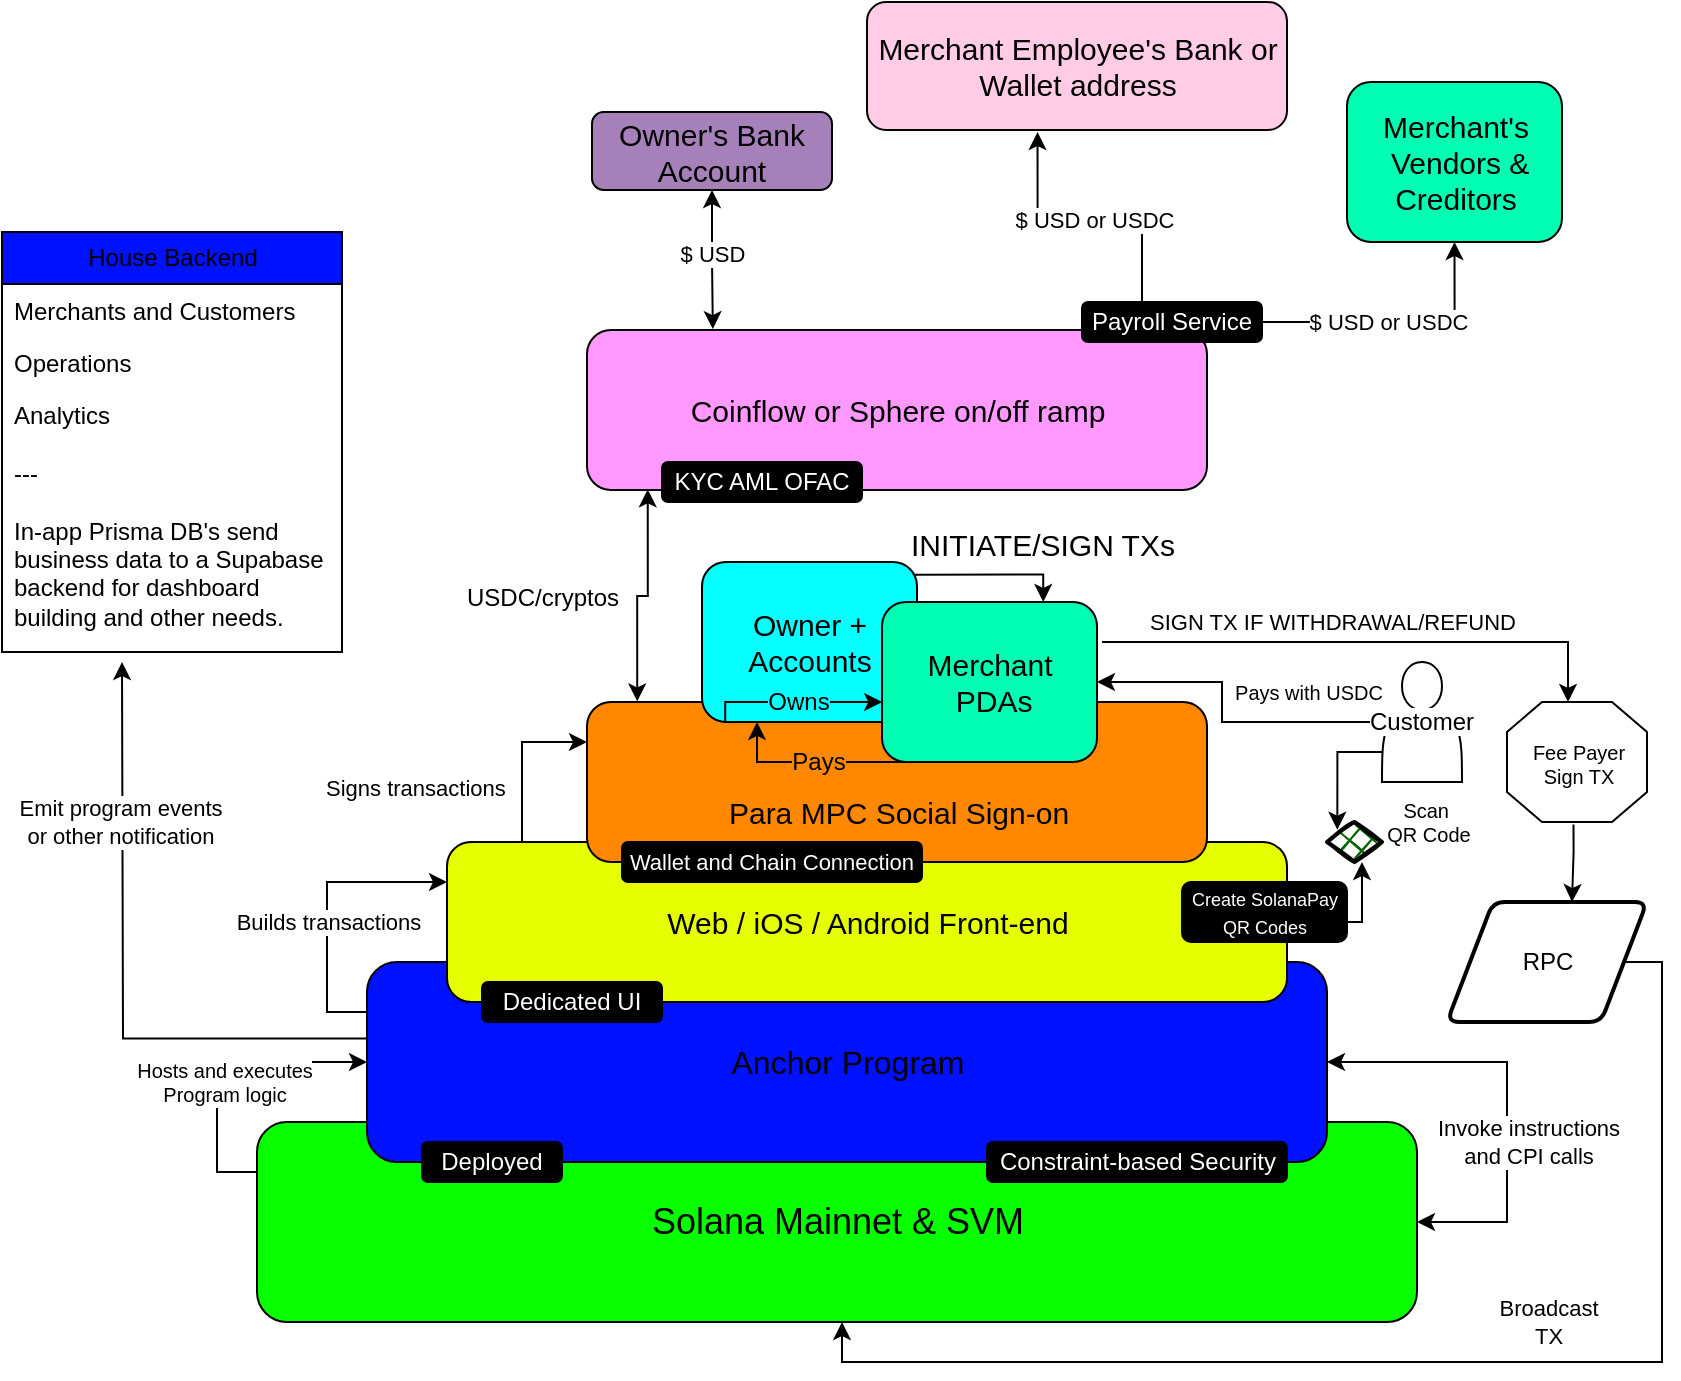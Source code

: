 <mxfile version="26.2.15">
  <diagram name="Page-1" id="ixEnn9pW8xHnraaHGQjy">
    <mxGraphModel dx="1188" dy="654" grid="1" gridSize="10" guides="1" tooltips="1" connect="1" arrows="1" fold="1" page="1" pageScale="1" pageWidth="850" pageHeight="1100" math="0" shadow="0">
      <root>
        <mxCell id="0" />
        <mxCell id="1" parent="0" />
        <mxCell id="qp32YkYb4Xcl16sfedbd-1" value="&lt;font style=&quot;color: rgb(0, 0, 0); font-size: 18px;&quot;&gt;Solana Mainnet &amp;amp; SVM&lt;/font&gt;" style="rounded=1;whiteSpace=wrap;html=1;fillColor=#08FF00;strokeColor=#000000;verticalAlign=middle;" parent="1" vertex="1">
          <mxGeometry x="137.5" y="810" width="580" height="100" as="geometry" />
        </mxCell>
        <mxCell id="qp32YkYb4Xcl16sfedbd-9" style="edgeStyle=orthogonalEdgeStyle;rounded=0;orthogonalLoop=1;jettySize=auto;html=1;exitX=0;exitY=0.25;exitDx=0;exitDy=0;entryX=0;entryY=0.5;entryDx=0;entryDy=0;" parent="1" source="qp32YkYb4Xcl16sfedbd-1" target="qp32YkYb4Xcl16sfedbd-3" edge="1">
          <mxGeometry relative="1" as="geometry" />
        </mxCell>
        <mxCell id="qp32YkYb4Xcl16sfedbd-10" value="Hosts and executes&lt;div&gt;Program logic&lt;/div&gt;" style="edgeLabel;html=1;align=center;verticalAlign=middle;resizable=0;points=[];fontSize=10;" parent="qp32YkYb4Xcl16sfedbd-9" vertex="1" connectable="0">
          <mxGeometry x="-0.074" relative="1" as="geometry">
            <mxPoint x="3" y="4" as="offset" />
          </mxGeometry>
        </mxCell>
        <mxCell id="qp32YkYb4Xcl16sfedbd-11" style="edgeStyle=orthogonalEdgeStyle;rounded=0;orthogonalLoop=1;jettySize=auto;html=1;exitX=1;exitY=0.5;exitDx=0;exitDy=0;strokeColor=default;startArrow=classic;startFill=1;" parent="1" source="qp32YkYb4Xcl16sfedbd-3" target="qp32YkYb4Xcl16sfedbd-1" edge="1">
          <mxGeometry relative="1" as="geometry">
            <mxPoint x="682.5" y="780" as="sourcePoint" />
            <mxPoint x="727.5" y="860" as="targetPoint" />
            <Array as="points">
              <mxPoint x="762.5" y="780" />
              <mxPoint x="762.5" y="860" />
            </Array>
          </mxGeometry>
        </mxCell>
        <mxCell id="qp32YkYb4Xcl16sfedbd-12" value="Invoke instructions&lt;div&gt;and CPI calls&lt;/div&gt;" style="edgeLabel;html=1;align=center;verticalAlign=middle;resizable=0;points=[];" parent="qp32YkYb4Xcl16sfedbd-11" vertex="1" connectable="0">
          <mxGeometry x="-0.017" y="-3" relative="1" as="geometry">
            <mxPoint x="13" y="24" as="offset" />
          </mxGeometry>
        </mxCell>
        <mxCell id="qp32YkYb4Xcl16sfedbd-14" style="edgeStyle=orthogonalEdgeStyle;rounded=0;orthogonalLoop=1;jettySize=auto;html=1;exitX=0;exitY=0.25;exitDx=0;exitDy=0;entryX=0;entryY=0.25;entryDx=0;entryDy=0;" parent="1" source="qp32YkYb4Xcl16sfedbd-3" target="qp32YkYb4Xcl16sfedbd-5" edge="1">
          <mxGeometry relative="1" as="geometry" />
        </mxCell>
        <mxCell id="qp32YkYb4Xcl16sfedbd-15" value="&lt;div&gt;Builds transactions&lt;/div&gt;" style="edgeLabel;html=1;align=center;verticalAlign=middle;resizable=0;points=[];" parent="qp32YkYb4Xcl16sfedbd-14" vertex="1" connectable="0">
          <mxGeometry x="0.009" relative="1" as="geometry">
            <mxPoint y="8" as="offset" />
          </mxGeometry>
        </mxCell>
        <mxCell id="qp32YkYb4Xcl16sfedbd-24" style="edgeStyle=orthogonalEdgeStyle;rounded=0;orthogonalLoop=1;jettySize=auto;html=1;exitX=0.001;exitY=0.383;exitDx=0;exitDy=0;exitPerimeter=0;" parent="1" source="qp32YkYb4Xcl16sfedbd-3" edge="1">
          <mxGeometry relative="1" as="geometry">
            <mxPoint x="70" y="580" as="targetPoint" />
          </mxGeometry>
        </mxCell>
        <mxCell id="qp32YkYb4Xcl16sfedbd-25" value="Emit program events&lt;br&gt;or other notification" style="edgeLabel;html=1;align=center;verticalAlign=middle;resizable=0;points=[];" parent="qp32YkYb4Xcl16sfedbd-24" vertex="1" connectable="0">
          <mxGeometry x="0.63" y="1" relative="1" as="geometry">
            <mxPoint y="22" as="offset" />
          </mxGeometry>
        </mxCell>
        <mxCell id="qp32YkYb4Xcl16sfedbd-3" value="&lt;font style=&quot;font-size: 16px;&quot;&gt;Anchor Program&lt;/font&gt;" style="rounded=1;whiteSpace=wrap;html=1;fillColor=#0011FF;" parent="1" vertex="1">
          <mxGeometry x="192.5" y="730" width="480" height="100" as="geometry" />
        </mxCell>
        <mxCell id="qp32YkYb4Xcl16sfedbd-5" value="&lt;font style=&quot;color: rgb(0, 0, 0); font-size: 15px;&quot;&gt;Web / iOS / Android Front-end&lt;/font&gt;" style="rounded=1;whiteSpace=wrap;html=1;fillColor=#E5FF00;" parent="1" vertex="1">
          <mxGeometry x="232.5" y="670" width="420" height="80" as="geometry" />
        </mxCell>
        <mxCell id="qp32YkYb4Xcl16sfedbd-18" style="edgeStyle=orthogonalEdgeStyle;rounded=0;orthogonalLoop=1;jettySize=auto;html=1;entryX=0.436;entryY=0;entryDx=0;entryDy=0;entryPerimeter=0;" parent="1" target="qp32YkYb4Xcl16sfedbd-78" edge="1">
          <mxGeometry relative="1" as="geometry">
            <mxPoint x="560" y="570" as="sourcePoint" />
            <mxPoint x="793" y="590" as="targetPoint" />
            <Array as="points">
              <mxPoint x="793" y="570" />
            </Array>
          </mxGeometry>
        </mxCell>
        <mxCell id="qp32YkYb4Xcl16sfedbd-20" value="SIGN TX IF WITHDRAWAL/REFUND" style="edgeLabel;html=1;align=center;verticalAlign=middle;resizable=0;points=[];" parent="qp32YkYb4Xcl16sfedbd-18" vertex="1" connectable="0">
          <mxGeometry x="-0.576" relative="1" as="geometry">
            <mxPoint x="59" y="-10" as="offset" />
          </mxGeometry>
        </mxCell>
        <mxCell id="qp32YkYb4Xcl16sfedbd-2" value="" style="rounded=1;whiteSpace=wrap;html=1;fillColor=#FF8800;" parent="1" vertex="1">
          <mxGeometry x="302.5" y="600" width="310" height="80" as="geometry" />
        </mxCell>
        <mxCell id="qp32YkYb4Xcl16sfedbd-22" value="RPC" style="shape=parallelogram;html=1;strokeWidth=2;perimeter=parallelogramPerimeter;whiteSpace=wrap;rounded=1;arcSize=12;size=0.23;" parent="1" vertex="1">
          <mxGeometry x="732.5" y="700" width="100" height="60" as="geometry" />
        </mxCell>
        <mxCell id="qp32YkYb4Xcl16sfedbd-23" style="edgeStyle=orthogonalEdgeStyle;rounded=0;orthogonalLoop=1;jettySize=auto;html=1;exitX=1;exitY=0.5;exitDx=0;exitDy=0;" parent="1" source="qp32YkYb4Xcl16sfedbd-22" target="qp32YkYb4Xcl16sfedbd-1" edge="1">
          <mxGeometry relative="1" as="geometry">
            <Array as="points">
              <mxPoint x="840" y="730" />
              <mxPoint x="840" y="930" />
              <mxPoint x="430" y="930" />
            </Array>
          </mxGeometry>
        </mxCell>
        <mxCell id="qp32YkYb4Xcl16sfedbd-55" value="Broadcast&lt;div&gt;TX&lt;/div&gt;" style="edgeLabel;html=1;align=center;verticalAlign=middle;resizable=0;points=[];" parent="qp32YkYb4Xcl16sfedbd-23" vertex="1" connectable="0">
          <mxGeometry x="-0.069" y="1" relative="1" as="geometry">
            <mxPoint x="26" y="-21" as="offset" />
          </mxGeometry>
        </mxCell>
        <mxCell id="qp32YkYb4Xcl16sfedbd-31" style="edgeStyle=orthogonalEdgeStyle;rounded=0;orthogonalLoop=1;jettySize=auto;html=1;exitX=0.977;exitY=0.079;exitDx=0;exitDy=0;entryX=0.75;entryY=0;entryDx=0;entryDy=0;exitPerimeter=0;" parent="1" source="qp32YkYb4Xcl16sfedbd-28" target="qp32YkYb4Xcl16sfedbd-29" edge="1">
          <mxGeometry relative="1" as="geometry">
            <Array as="points">
              <mxPoint x="531" y="536" />
            </Array>
          </mxGeometry>
        </mxCell>
        <mxCell id="qp32YkYb4Xcl16sfedbd-32" value="INITIATE/SIGN TXs" style="edgeLabel;html=1;align=center;verticalAlign=middle;resizable=0;points=[];fontSize=15;" parent="qp32YkYb4Xcl16sfedbd-31" vertex="1" connectable="0">
          <mxGeometry x="-0.35" y="2" relative="1" as="geometry">
            <mxPoint x="39" y="-14" as="offset" />
          </mxGeometry>
        </mxCell>
        <mxCell id="qp32YkYb4Xcl16sfedbd-28" value="&lt;font style=&quot;color: rgb(0, 0, 0); font-size: 15px;&quot;&gt;Owner + Accounts&lt;/font&gt;" style="rounded=1;whiteSpace=wrap;html=1;fillColor=#06FFFF;" parent="1" vertex="1">
          <mxGeometry x="360" y="530" width="107.5" height="80" as="geometry" />
        </mxCell>
        <mxCell id="PKaQDn718l8RqTAJyzzs-3" style="edgeStyle=orthogonalEdgeStyle;rounded=0;orthogonalLoop=1;jettySize=auto;html=1;exitX=0.25;exitY=1;exitDx=0;exitDy=0;entryX=0.25;entryY=1;entryDx=0;entryDy=0;" parent="1" edge="1">
          <mxGeometry relative="1" as="geometry">
            <mxPoint x="477.505" y="630" as="sourcePoint" />
            <mxPoint x="387.505" y="610" as="targetPoint" />
            <Array as="points">
              <mxPoint x="387.63" y="630" />
            </Array>
          </mxGeometry>
        </mxCell>
        <mxCell id="qp32YkYb4Xcl16sfedbd-29" value="&lt;font style=&quot;color: rgb(0, 0, 0); font-size: 15px;&quot;&gt;Merchant&lt;br&gt;&amp;nbsp;PDAs&lt;/font&gt;" style="rounded=1;whiteSpace=wrap;html=1;fillColor=#00FFB2;" parent="1" vertex="1">
          <mxGeometry x="450" y="550" width="107.5" height="80" as="geometry" />
        </mxCell>
        <mxCell id="qp32YkYb4Xcl16sfedbd-37" style="edgeStyle=orthogonalEdgeStyle;rounded=0;orthogonalLoop=1;jettySize=auto;html=1;entryX=0.001;entryY=0.622;entryDx=0;entryDy=0;entryPerimeter=0;exitX=0.108;exitY=1.006;exitDx=0;exitDy=0;exitPerimeter=0;" parent="1" source="qp32YkYb4Xcl16sfedbd-28" target="qp32YkYb4Xcl16sfedbd-29" edge="1">
          <mxGeometry relative="1" as="geometry">
            <Array as="points">
              <mxPoint x="372" y="600" />
              <mxPoint x="450" y="600" />
            </Array>
          </mxGeometry>
        </mxCell>
        <mxCell id="qp32YkYb4Xcl16sfedbd-38" value="Owns" style="edgeLabel;html=1;align=center;verticalAlign=middle;resizable=0;points=[];labelBackgroundColor=#06FFFF;fontColor=#000000;fontSize=12;" parent="qp32YkYb4Xcl16sfedbd-37" vertex="1" connectable="0">
          <mxGeometry x="-0.096" y="-1" relative="1" as="geometry">
            <mxPoint x="6" y="-1" as="offset" />
          </mxGeometry>
        </mxCell>
        <mxCell id="qp32YkYb4Xcl16sfedbd-44" style="edgeStyle=orthogonalEdgeStyle;rounded=0;orthogonalLoop=1;jettySize=auto;html=1;entryX=0.625;entryY=0;entryDx=0;entryDy=0;entryPerimeter=0;exitX=0.475;exitY=1.021;exitDx=0;exitDy=0;exitPerimeter=0;" parent="1" source="qp32YkYb4Xcl16sfedbd-78" target="qp32YkYb4Xcl16sfedbd-22" edge="1">
          <mxGeometry relative="1" as="geometry">
            <mxPoint x="795" y="660" as="sourcePoint" />
            <Array as="points">
              <mxPoint x="796" y="675" />
              <mxPoint x="795" y="675" />
            </Array>
          </mxGeometry>
        </mxCell>
        <mxCell id="qp32YkYb4Xcl16sfedbd-45" value="House Backend" style="swimlane;fontStyle=0;childLayout=stackLayout;horizontal=1;startSize=26;fillColor=#0011FF;horizontalStack=0;resizeParent=1;resizeParentMax=0;resizeLast=0;collapsible=1;marginBottom=0;html=1;" parent="1" vertex="1">
          <mxGeometry x="10" y="365" width="170" height="210" as="geometry">
            <mxRectangle x="10" y="390" width="130" height="30" as="alternateBounds" />
          </mxGeometry>
        </mxCell>
        <mxCell id="qp32YkYb4Xcl16sfedbd-46" value="Merchants and Customers" style="text;strokeColor=none;fillColor=none;align=left;verticalAlign=top;spacingLeft=4;spacingRight=4;overflow=hidden;rotatable=0;points=[[0,0.5],[1,0.5]];portConstraint=eastwest;whiteSpace=wrap;html=1;" parent="qp32YkYb4Xcl16sfedbd-45" vertex="1">
          <mxGeometry y="26" width="170" height="26" as="geometry" />
        </mxCell>
        <mxCell id="qp32YkYb4Xcl16sfedbd-47" value="Operations" style="text;strokeColor=none;fillColor=none;align=left;verticalAlign=top;spacingLeft=4;spacingRight=4;overflow=hidden;rotatable=0;points=[[0,0.5],[1,0.5]];portConstraint=eastwest;whiteSpace=wrap;html=1;" parent="qp32YkYb4Xcl16sfedbd-45" vertex="1">
          <mxGeometry y="52" width="170" height="26" as="geometry" />
        </mxCell>
        <mxCell id="qp32YkYb4Xcl16sfedbd-48" value="Analytics&lt;div&gt;&lt;br&gt;&lt;/div&gt;&lt;div&gt;---&lt;/div&gt;&lt;div&gt;&lt;br&gt;&lt;/div&gt;&lt;div&gt;In-app Prisma DB&#39;s send business data to a Supabase backend for dashboard building and other needs.&lt;/div&gt;&lt;div&gt;&lt;br&gt;&lt;/div&gt;&lt;div&gt;&lt;br&gt;&lt;/div&gt;" style="text;strokeColor=none;fillColor=none;align=left;verticalAlign=top;spacingLeft=4;spacingRight=4;overflow=hidden;rotatable=0;points=[[0,0.5],[1,0.5]];portConstraint=eastwest;whiteSpace=wrap;html=1;" parent="qp32YkYb4Xcl16sfedbd-45" vertex="1">
          <mxGeometry y="78" width="170" height="132" as="geometry" />
        </mxCell>
        <mxCell id="qp32YkYb4Xcl16sfedbd-52" value="&lt;font style=&quot;color: rgb(0, 0, 0); font-size: 15px;&quot;&gt;Coinflow or Sphere on/off ramp&lt;/font&gt;" style="rounded=1;whiteSpace=wrap;html=1;fillColor=#FF99FF;" parent="1" vertex="1">
          <mxGeometry x="302.5" y="414" width="310" height="80" as="geometry" />
        </mxCell>
        <mxCell id="qp32YkYb4Xcl16sfedbd-53" style="edgeStyle=orthogonalEdgeStyle;rounded=0;orthogonalLoop=1;jettySize=auto;html=1;entryX=0.081;entryY=-0.004;entryDx=0;entryDy=0;entryPerimeter=0;exitX=0.098;exitY=0.996;exitDx=0;exitDy=0;exitPerimeter=0;startArrow=classic;startFill=1;" parent="1" source="qp32YkYb4Xcl16sfedbd-52" target="qp32YkYb4Xcl16sfedbd-2" edge="1">
          <mxGeometry relative="1" as="geometry">
            <mxPoint x="334" y="500" as="sourcePoint" />
          </mxGeometry>
        </mxCell>
        <mxCell id="qp32YkYb4Xcl16sfedbd-74" value="&lt;font style=&quot;font-size: 12px;&quot;&gt;&lt;br&gt;USDC/cryptos&lt;/font&gt;" style="edgeLabel;html=1;align=center;verticalAlign=middle;resizable=0;points=[];" parent="qp32YkYb4Xcl16sfedbd-53" vertex="1" connectable="0">
          <mxGeometry x="-0.455" relative="1" as="geometry">
            <mxPoint x="-53" y="16" as="offset" />
          </mxGeometry>
        </mxCell>
        <mxCell id="qp32YkYb4Xcl16sfedbd-56" value="&lt;font color=&quot;#000000&quot;&gt;&lt;span style=&quot;font-size: 15px;&quot;&gt;Owner&#39;s Bank Account&lt;/span&gt;&lt;/font&gt;" style="rounded=1;whiteSpace=wrap;html=1;fillColor=#A680B8;" parent="1" vertex="1">
          <mxGeometry x="305" y="305" width="120" height="39" as="geometry" />
        </mxCell>
        <mxCell id="qp32YkYb4Xcl16sfedbd-58" style="edgeStyle=orthogonalEdgeStyle;rounded=0;orthogonalLoop=1;jettySize=auto;html=1;entryX=1;entryY=0.5;entryDx=0;entryDy=0;" parent="1" source="qp32YkYb4Xcl16sfedbd-57" target="qp32YkYb4Xcl16sfedbd-29" edge="1">
          <mxGeometry relative="1" as="geometry">
            <Array as="points">
              <mxPoint x="620" y="610" />
              <mxPoint x="620" y="590" />
            </Array>
          </mxGeometry>
        </mxCell>
        <mxCell id="qp32YkYb4Xcl16sfedbd-57" value="&lt;span style=&quot;background-color: light-dark(#ffffff, var(--ge-dark-color, #121212));&quot;&gt;Customer&lt;/span&gt;" style="shape=actor;whiteSpace=wrap;html=1;" parent="1" vertex="1">
          <mxGeometry x="700" y="580" width="40" height="60" as="geometry" />
        </mxCell>
        <mxCell id="qp32YkYb4Xcl16sfedbd-62" value="&lt;font style=&quot;font-size: 10px;&quot;&gt;Pays with USDC&lt;/font&gt;" style="text;html=1;align=center;verticalAlign=middle;resizable=0;points=[];autosize=1;strokeColor=none;fillColor=none;" parent="1" vertex="1">
          <mxGeometry x="612.5" y="580" width="100" height="30" as="geometry" />
        </mxCell>
        <mxCell id="qp32YkYb4Xcl16sfedbd-64" value="" style="rhombus;whiteSpace=wrap;html=1;strokeWidth=2;fillWeight=-1;hachureGap=8;fillStyle=cross-hatch;fillColor=#006600;sketch=1;" parent="1" vertex="1">
          <mxGeometry x="672.5" y="660" width="27.5" height="20" as="geometry" />
        </mxCell>
        <mxCell id="qp32YkYb4Xcl16sfedbd-66" style="edgeStyle=orthogonalEdgeStyle;rounded=0;orthogonalLoop=1;jettySize=auto;html=1;entryX=0.636;entryY=1;entryDx=0;entryDy=0;entryPerimeter=0;" parent="1" source="qp32YkYb4Xcl16sfedbd-5" target="qp32YkYb4Xcl16sfedbd-64" edge="1">
          <mxGeometry relative="1" as="geometry" />
        </mxCell>
        <mxCell id="qp32YkYb4Xcl16sfedbd-68" style="edgeStyle=orthogonalEdgeStyle;rounded=0;orthogonalLoop=1;jettySize=auto;html=1;exitX=0;exitY=0.75;exitDx=0;exitDy=0;entryX=0.188;entryY=0.192;entryDx=0;entryDy=0;entryPerimeter=0;" parent="1" source="qp32YkYb4Xcl16sfedbd-57" target="qp32YkYb4Xcl16sfedbd-64" edge="1">
          <mxGeometry relative="1" as="geometry" />
        </mxCell>
        <mxCell id="qp32YkYb4Xcl16sfedbd-69" value="&lt;font&gt;Scan&amp;nbsp;&lt;/font&gt;&lt;div&gt;&lt;font&gt;QR Code&lt;/font&gt;&lt;/div&gt;" style="text;html=1;align=center;verticalAlign=middle;resizable=0;points=[];autosize=1;strokeColor=none;fillColor=none;fontSize=10;" parent="1" vertex="1">
          <mxGeometry x="687.5" y="640" width="70" height="40" as="geometry" />
        </mxCell>
        <mxCell id="qp32YkYb4Xcl16sfedbd-71" value="&lt;font&gt;Deployed&lt;/font&gt;" style="rounded=1;whiteSpace=wrap;html=1;fillColor=#000000;fontColor=#FFFFFF;" parent="1" vertex="1">
          <mxGeometry x="220" y="820" width="70" height="20" as="geometry" />
        </mxCell>
        <mxCell id="qp32YkYb4Xcl16sfedbd-72" value="&lt;font&gt;Dedicated UI&lt;/font&gt;" style="rounded=1;whiteSpace=wrap;html=1;fillColor=#000000;fontColor=#FFFFFF;" parent="1" vertex="1">
          <mxGeometry x="250" y="740" width="90" height="20" as="geometry" />
        </mxCell>
        <mxCell id="qp32YkYb4Xcl16sfedbd-73" value="&lt;font style=&quot;font-size: 11px;&quot;&gt;Wallet and Chain Connection&lt;/font&gt;" style="rounded=1;whiteSpace=wrap;html=1;fillColor=#000000;fontColor=#FFFFFF;" parent="1" vertex="1">
          <mxGeometry x="320" y="670" width="150" height="20" as="geometry" />
        </mxCell>
        <mxCell id="qp32YkYb4Xcl16sfedbd-76" value="&lt;font style=&quot;color: rgb(255, 255, 255); font-size: 9px;&quot;&gt;Create SolanaPay QR Codes&lt;/font&gt;" style="rounded=1;whiteSpace=wrap;html=1;fillColor=#000000;fontSize=11;fontColor=#FFFFFF;" parent="1" vertex="1">
          <mxGeometry x="600" y="690" width="82.5" height="30" as="geometry" />
        </mxCell>
        <mxCell id="qp32YkYb4Xcl16sfedbd-78" value="" style="verticalLabelPosition=bottom;verticalAlign=top;html=1;shape=mxgraph.basic.polygon;polyCoords=[[0.25,0],[0.75,0],[1,0.25],[1,0.75],[0.75,1],[0.25,1],[0,0.75],[0,0.25]];polyline=0;fillColor=light-dark(#FFFFFF,#0011FF);" parent="1" vertex="1">
          <mxGeometry x="762.5" y="600" width="70" height="60" as="geometry" />
        </mxCell>
        <mxCell id="qp32YkYb4Xcl16sfedbd-82" value="Fee P&lt;span style=&quot;background-color: transparent; color: light-dark(rgb(0, 0, 0), rgb(255, 255, 255));&quot;&gt;ayer&lt;/span&gt;&lt;div&gt;Sign TX&lt;/div&gt;" style="text;html=1;align=center;verticalAlign=middle;resizable=0;points=[];autosize=1;strokeColor=none;fillColor=none;fontSize=10;" parent="1" vertex="1">
          <mxGeometry x="762.5" y="611" width="70" height="40" as="geometry" />
        </mxCell>
        <mxCell id="qp32YkYb4Xcl16sfedbd-84" style="edgeStyle=orthogonalEdgeStyle;rounded=0;orthogonalLoop=1;jettySize=auto;html=1;entryX=0.203;entryY=-0.006;entryDx=0;entryDy=0;entryPerimeter=0;startArrow=classic;startFill=1;" parent="1" source="qp32YkYb4Xcl16sfedbd-56" target="qp32YkYb4Xcl16sfedbd-52" edge="1">
          <mxGeometry relative="1" as="geometry" />
        </mxCell>
        <mxCell id="qp32YkYb4Xcl16sfedbd-85" value="$ USD" style="edgeLabel;html=1;align=center;verticalAlign=middle;resizable=0;points=[];" parent="qp32YkYb4Xcl16sfedbd-84" vertex="1" connectable="0">
          <mxGeometry x="-0.091" relative="1" as="geometry">
            <mxPoint as="offset" />
          </mxGeometry>
        </mxCell>
        <mxCell id="qp32YkYb4Xcl16sfedbd-86" value="&lt;font color=&quot;#000000&quot;&gt;&lt;span style=&quot;font-size: 15px;&quot;&gt;Merchant Employee&#39;s Bank or Wallet address&lt;/span&gt;&lt;/font&gt;" style="rounded=1;whiteSpace=wrap;html=1;fillColor=#FFCCE6;" parent="1" vertex="1">
          <mxGeometry x="442.5" y="250" width="210" height="64" as="geometry" />
        </mxCell>
        <mxCell id="qp32YkYb4Xcl16sfedbd-87" style="edgeStyle=orthogonalEdgeStyle;rounded=0;orthogonalLoop=1;jettySize=auto;html=1;exitX=0.5;exitY=0;exitDx=0;exitDy=0;entryX=0.406;entryY=1.016;entryDx=0;entryDy=0;entryPerimeter=0;startArrow=none;startFill=0;" parent="1" source="qp32YkYb4Xcl16sfedbd-92" target="qp32YkYb4Xcl16sfedbd-86" edge="1">
          <mxGeometry relative="1" as="geometry">
            <Array as="points">
              <mxPoint x="580" y="400" />
              <mxPoint x="580" y="357" />
              <mxPoint x="528" y="357" />
            </Array>
          </mxGeometry>
        </mxCell>
        <mxCell id="qp32YkYb4Xcl16sfedbd-90" value="$ USD or USDC" style="edgeLabel;html=1;align=center;verticalAlign=middle;resizable=0;points=[];" parent="qp32YkYb4Xcl16sfedbd-87" vertex="1" connectable="0">
          <mxGeometry x="0.079" y="2" relative="1" as="geometry">
            <mxPoint as="offset" />
          </mxGeometry>
        </mxCell>
        <mxCell id="qp32YkYb4Xcl16sfedbd-92" value="&lt;font&gt;Payroll Service&lt;/font&gt;" style="rounded=1;whiteSpace=wrap;html=1;fillColor=#000000;fontColor=#FFFFFF;" parent="1" vertex="1">
          <mxGeometry x="550" y="400" width="90" height="20" as="geometry" />
        </mxCell>
        <mxCell id="qp32YkYb4Xcl16sfedbd-94" value="&lt;font style=&quot;color: rgb(0, 0, 0); font-size: 15px;&quot;&gt;Merchant&#39;s&lt;br&gt;&amp;nbsp;Vendors &amp;amp; Creditors&lt;/font&gt;" style="rounded=1;whiteSpace=wrap;html=1;fillColor=#00FFB2;" parent="1" vertex="1">
          <mxGeometry x="682.5" y="290" width="107.5" height="80" as="geometry" />
        </mxCell>
        <mxCell id="qp32YkYb4Xcl16sfedbd-95" style="edgeStyle=orthogonalEdgeStyle;rounded=0;orthogonalLoop=1;jettySize=auto;html=1;entryX=0.5;entryY=1;entryDx=0;entryDy=0;exitX=1;exitY=0.5;exitDx=0;exitDy=0;" parent="1" source="qp32YkYb4Xcl16sfedbd-92" target="qp32YkYb4Xcl16sfedbd-94" edge="1">
          <mxGeometry relative="1" as="geometry" />
        </mxCell>
        <mxCell id="qp32YkYb4Xcl16sfedbd-97" value="$ USD or USDC" style="edgeLabel;html=1;align=center;verticalAlign=middle;resizable=0;points=[];" parent="qp32YkYb4Xcl16sfedbd-95" vertex="1" connectable="0">
          <mxGeometry x="-0.059" y="-4" relative="1" as="geometry">
            <mxPoint x="-1" y="-4" as="offset" />
          </mxGeometry>
        </mxCell>
        <mxCell id="PKaQDn718l8RqTAJyzzs-1" value="&lt;font&gt;KYC AML OFAC&lt;/font&gt;" style="rounded=1;whiteSpace=wrap;html=1;fillColor=#000000;fontColor=#FFFFFF;" parent="1" vertex="1">
          <mxGeometry x="340" y="480" width="100" height="20" as="geometry" />
        </mxCell>
        <mxCell id="PKaQDn718l8RqTAJyzzs-2" value="Para MPC Social Sign-on" style="text;html=1;align=center;verticalAlign=middle;resizable=0;points=[];autosize=1;strokeColor=none;fillColor=none;fontSize=15;fontColor=#000000;" parent="1" vertex="1">
          <mxGeometry x="362.5" y="640" width="190" height="30" as="geometry" />
        </mxCell>
        <mxCell id="PKaQDn718l8RqTAJyzzs-4" value="Pays" style="text;html=1;align=center;verticalAlign=middle;resizable=0;points=[];autosize=1;strokeColor=none;fillColor=none;fontSize=12;fontColor=#000000;labelBackgroundColor=#FF8800;" parent="1" vertex="1">
          <mxGeometry x="393.13" y="615" width="50" height="30" as="geometry" />
        </mxCell>
        <mxCell id="PKaQDn718l8RqTAJyzzs-7" value="Constraint-based Security" style="rounded=1;whiteSpace=wrap;html=1;fillColor=#000000;fontColor=#FFFFFF;" parent="1" vertex="1">
          <mxGeometry x="502.5" y="820" width="150" height="20" as="geometry" />
        </mxCell>
        <mxCell id="NqRsfzHgHO7xVapNRgMl-1" style="edgeStyle=orthogonalEdgeStyle;rounded=0;orthogonalLoop=1;jettySize=auto;html=1;entryX=0;entryY=0.25;entryDx=0;entryDy=0;" parent="1" target="qp32YkYb4Xcl16sfedbd-2" edge="1">
          <mxGeometry relative="1" as="geometry">
            <mxPoint x="270" y="670" as="sourcePoint" />
            <mxPoint x="270" y="610" as="targetPoint" />
            <Array as="points">
              <mxPoint x="270" y="620" />
            </Array>
          </mxGeometry>
        </mxCell>
        <mxCell id="NqRsfzHgHO7xVapNRgMl-5" value="&lt;span style=&quot;font-family: Helvetica; font-size: 11px; font-style: normal; font-variant-ligatures: normal; font-variant-caps: normal; font-weight: 400; letter-spacing: normal; orphans: 2; text-align: center; text-indent: 0px; text-transform: none; widows: 2; word-spacing: 0px; -webkit-text-stroke-width: 0px; white-space: nowrap; text-decoration-thickness: initial; text-decoration-style: initial; text-decoration-color: initial; float: none; display: inline !important;&quot;&gt;Signs transactions&lt;/span&gt;" style="text;whiteSpace=wrap;html=1;labelBackgroundColor=default;fontColor=default;fontFamily=Helvetica;fontSize=11;resizable=0;" parent="1" vertex="1">
          <mxGeometry x="170" y="630" width="120" height="40" as="geometry" />
        </mxCell>
      </root>
    </mxGraphModel>
  </diagram>
</mxfile>
